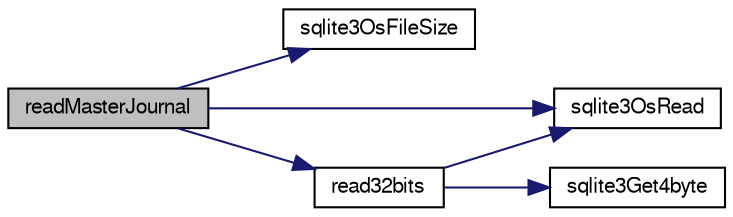 digraph "readMasterJournal"
{
  edge [fontname="FreeSans",fontsize="10",labelfontname="FreeSans",labelfontsize="10"];
  node [fontname="FreeSans",fontsize="10",shape=record];
  rankdir="LR";
  Node256090 [label="readMasterJournal",height=0.2,width=0.4,color="black", fillcolor="grey75", style="filled", fontcolor="black"];
  Node256090 -> Node256091 [color="midnightblue",fontsize="10",style="solid",fontname="FreeSans"];
  Node256091 [label="sqlite3OsFileSize",height=0.2,width=0.4,color="black", fillcolor="white", style="filled",URL="$sqlite3_8c.html#a395914ef2826de6ed70e92b5d02887de"];
  Node256090 -> Node256092 [color="midnightblue",fontsize="10",style="solid",fontname="FreeSans"];
  Node256092 [label="read32bits",height=0.2,width=0.4,color="black", fillcolor="white", style="filled",URL="$sqlite3_8c.html#a9827cbfc556377e551197926ca1adf61"];
  Node256092 -> Node256093 [color="midnightblue",fontsize="10",style="solid",fontname="FreeSans"];
  Node256093 [label="sqlite3OsRead",height=0.2,width=0.4,color="black", fillcolor="white", style="filled",URL="$sqlite3_8c.html#a98ef6b5ed82299d2efc0b5f9e41c877d"];
  Node256092 -> Node256094 [color="midnightblue",fontsize="10",style="solid",fontname="FreeSans"];
  Node256094 [label="sqlite3Get4byte",height=0.2,width=0.4,color="black", fillcolor="white", style="filled",URL="$sqlite3_8c.html#a2924627e99ca211030e954405a10f5e8"];
  Node256090 -> Node256093 [color="midnightblue",fontsize="10",style="solid",fontname="FreeSans"];
}
